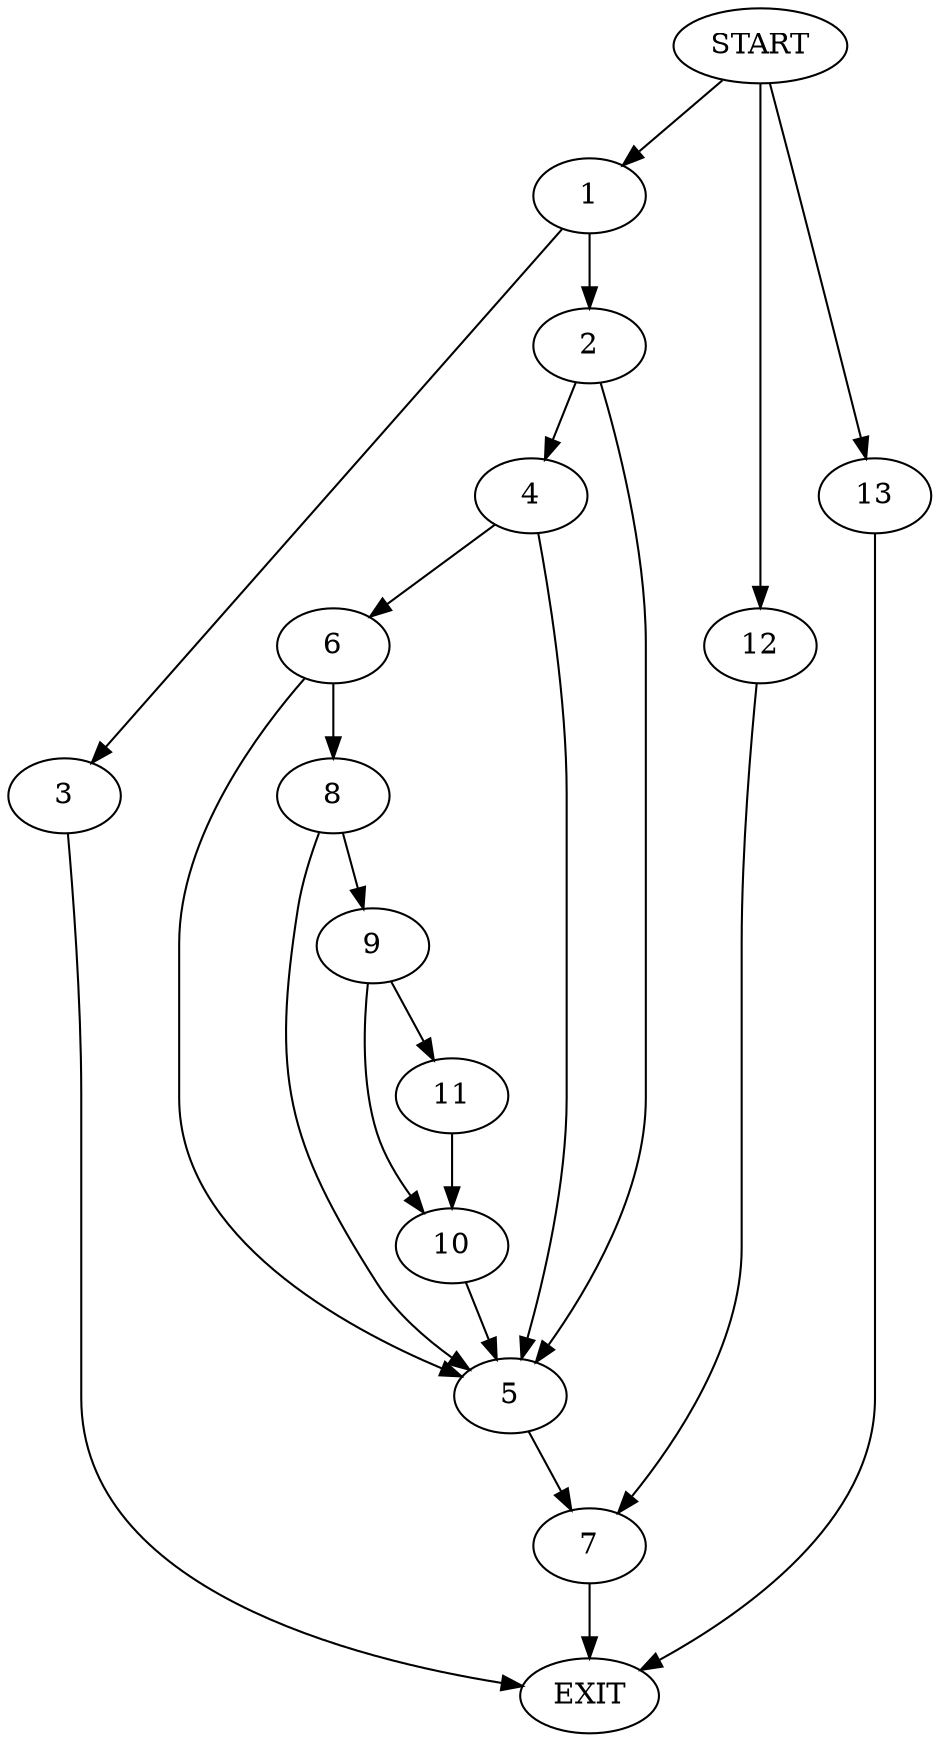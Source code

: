 digraph {
0 [label="START"]
14 [label="EXIT"]
0 -> 1
1 -> 2
1 -> 3
3 -> 14
2 -> 4
2 -> 5
4 -> 5
4 -> 6
5 -> 7
6 -> 5
6 -> 8
8 -> 9
8 -> 5
9 -> 10
9 -> 11
10 -> 5
11 -> 10
7 -> 14
0 -> 12
12 -> 7
0 -> 13
13 -> 14
}
